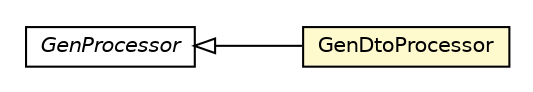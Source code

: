 #!/usr/local/bin/dot
#
# Class diagram 
# Generated by UMLGraph version R5_6-24-gf6e263 (http://www.umlgraph.org/)
#

digraph G {
	edge [fontname="Helvetica",fontsize=10,labelfontname="Helvetica",labelfontsize=10];
	node [fontname="Helvetica",fontsize=10,shape=plaintext];
	nodesep=0.25;
	ranksep=0.5;
	rankdir=LR;
	// com.gwtplatform.dispatch.annotation.processor.GenProcessor
	c190132 [label=<<table title="com.gwtplatform.dispatch.annotation.processor.GenProcessor" border="0" cellborder="1" cellspacing="0" cellpadding="2" port="p" href="./GenProcessor.html">
		<tr><td><table border="0" cellspacing="0" cellpadding="1">
<tr><td align="center" balign="center"><font face="Helvetica-Oblique"> GenProcessor </font></td></tr>
		</table></td></tr>
		</table>>, URL="./GenProcessor.html", fontname="Helvetica", fontcolor="black", fontsize=10.0];
	// com.gwtplatform.dispatch.annotation.processor.GenDtoProcessor
	c190133 [label=<<table title="com.gwtplatform.dispatch.annotation.processor.GenDtoProcessor" border="0" cellborder="1" cellspacing="0" cellpadding="2" port="p" bgcolor="lemonChiffon" href="./GenDtoProcessor.html">
		<tr><td><table border="0" cellspacing="0" cellpadding="1">
<tr><td align="center" balign="center"> GenDtoProcessor </td></tr>
		</table></td></tr>
		</table>>, URL="./GenDtoProcessor.html", fontname="Helvetica", fontcolor="black", fontsize=10.0];
	//com.gwtplatform.dispatch.annotation.processor.GenDtoProcessor extends com.gwtplatform.dispatch.annotation.processor.GenProcessor
	c190132:p -> c190133:p [dir=back,arrowtail=empty];
}

